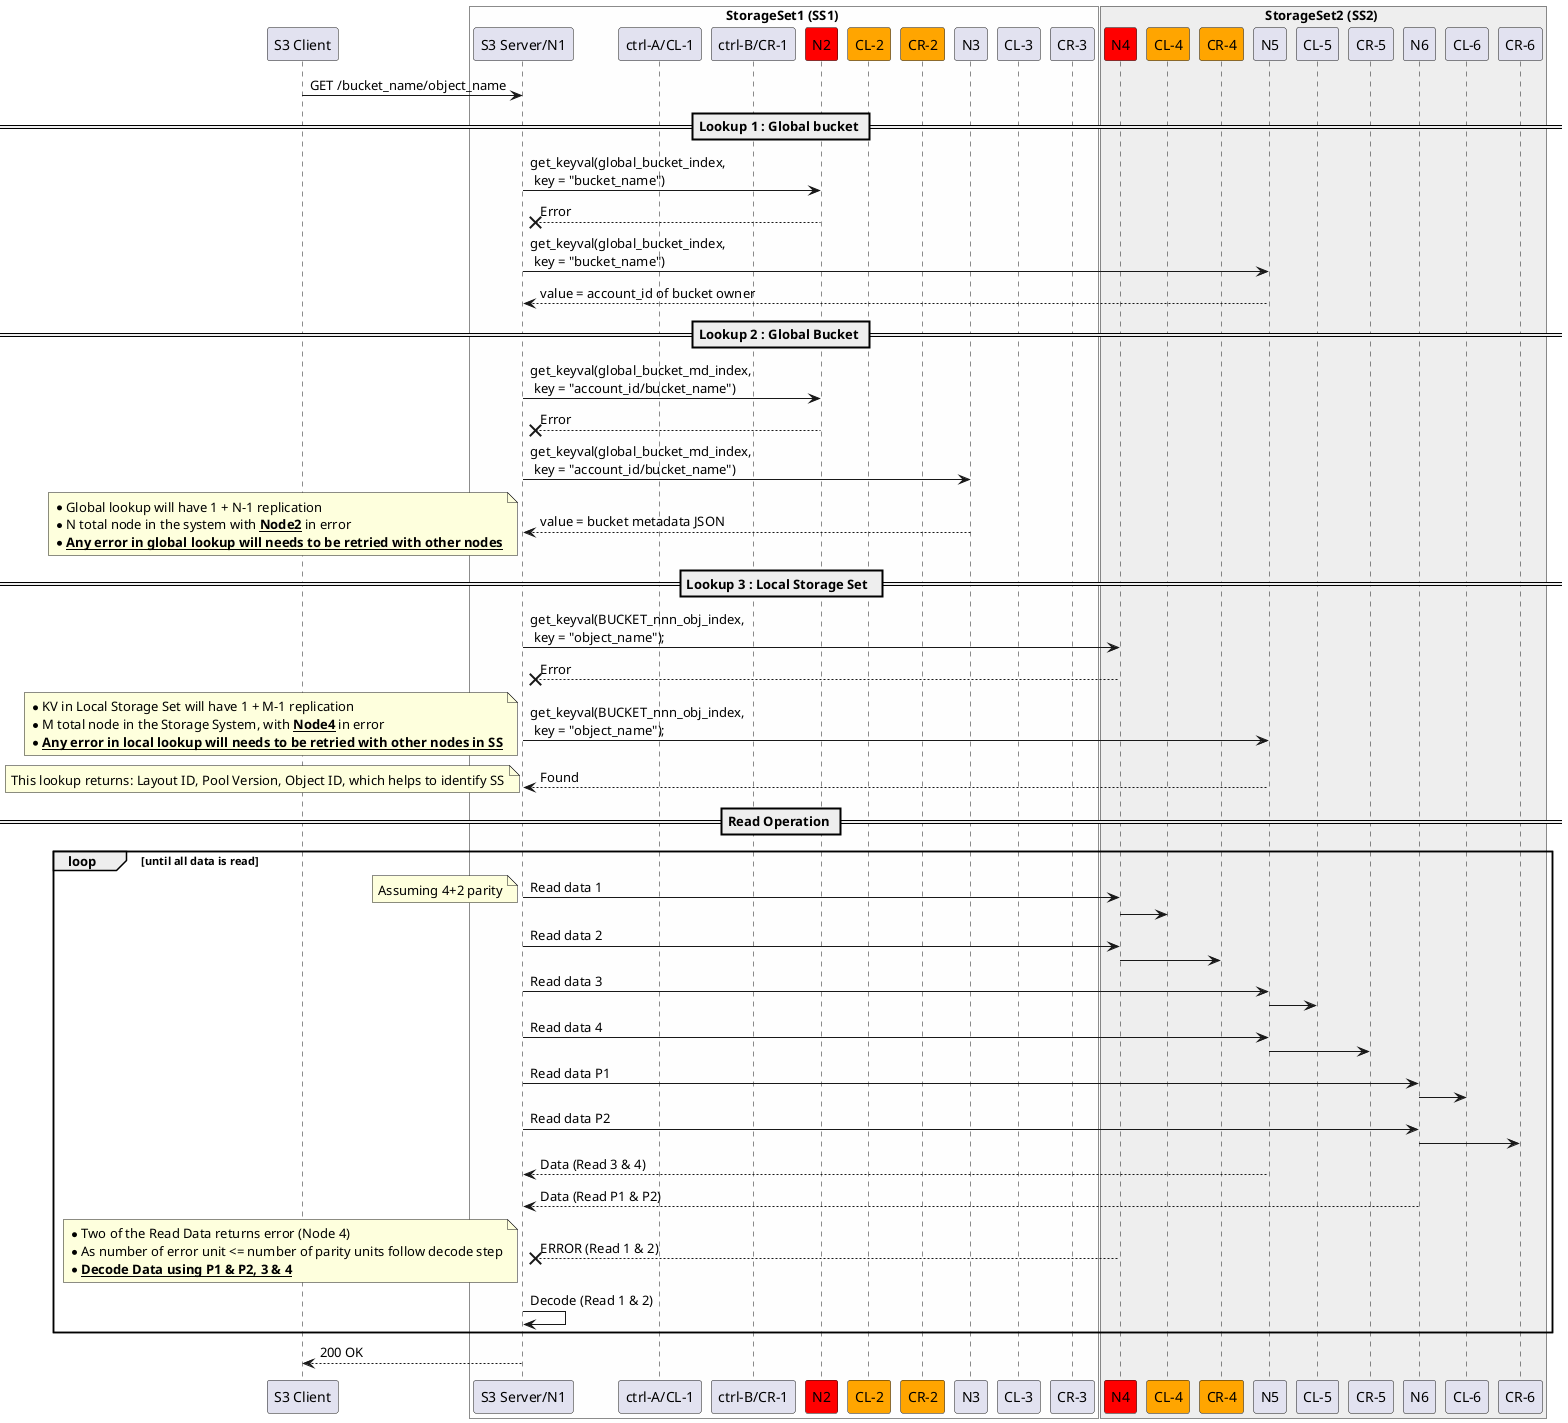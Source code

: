 ```plantuml
@startuml 
participant "S3 Client" as client
box StorageSet1 (SS1) #FEFEFE
participant "S3 Server/N1" as N1
participant "ctrl-A/CL-1" as CL_1
participant "ctrl-B/CR-1" as CR_1
participant "N2" as N2 #red
participant "CL-2" as CL_2 #orange
participant "CR-2" as CR_2 #orange
participant "N3" as N3
participant "CL-3" as CL_3
participant "CR-3" as CR_3
end box
box StorageSet2 (SS2) #EEEEEE
participant "N4" as N4 #red
participant "CL-4" as CL_4 #orange
participant "CR-4" as CR_4 #orange
participant "N5" as N5
participant "CL-5" as CL_5
participant "CR-5" as CR_5
participant "N6" as N6
participant "CL-6" as CL_6
participant "CR-6" as CR_6
end box

client -> N1: GET /bucket_name/object_name

== Lookup 1 : Global bucket ==
N1 -> N2: get_keyval(global_bucket_index,\n key = "bucket_name")
N2 --X N1: Error 
N1 -> N5: get_keyval(global_bucket_index,\n key = "bucket_name")
N5 --> N1: value = account_id of bucket owner

== Lookup 2 : Global Bucket ==
N1 -> N2: get_keyval(global_bucket_md_index,\n key = "account_id/bucket_name")
N2 --X N1: Error 
N1 -> N3: get_keyval(global_bucket_md_index,\n key = "account_id/bucket_name")
N3 --> N1: value = bucket metadata JSON

note left
   * Global lookup will have 1 + N-1 replication 
   * N total node in the system with __**Node2**__ in error
   * __**Any error in global lookup will needs to be retried with other nodes**__
end note

== Lookup 3 : Local Storage Set  ==
N1 -> N4: get_keyval(BUCKET_nnn_obj_index,\n key = "object_name");
N4 --X N1 : Error
N1 -> N5: get_keyval(BUCKET_nnn_obj_index,\n key = "object_name");
note left
   * KV in Local Storage Set will have 1 + M-1 replication 
   * M total node in the Storage System, with __**Node4**__ in error
   * __**Any error in local lookup will needs to be retried with other nodes in SS**__
end note
N5 --> N1: Found
note left
This lookup returns: Layout ID, Pool Version, Object ID, which helps to identify SS
end note

== Read Operation ==

loop until all data is read
  N1 -> "N4": Read data 1
note left
   Assuming 4+2 parity
end note
  "N4" -> CL_4
  N1 -> "N4": Read data 2
  "N4" -> CR_4

  N1 -> "N5": Read data 3
  "N5" -> CL_5
  N1 -> "N5": Read data 4
  "N5" -> CR_5

  N1 -> "N6": Read data P1
  "N6" -> CL_6
  N1 -> "N6": Read data P2
  "N6" -> CR_6

  N5 --> N1: Data (Read 3 & 4)
  N6 --> N1: Data (Read P1 & P2)
  N4 --X N1: ERROR (Read 1 & 2)
note left
   * Two of the Read Data returns error (Node 4)
   * As number of error unit <= number of parity units follow decode step
   * __**Decode Data using P1 & P2, 3 & 4**__
end note
  "N1" -> N1 : Decode (Read 1 & 2)    
end

N1 --> client: 200 OK
@enduml
```
